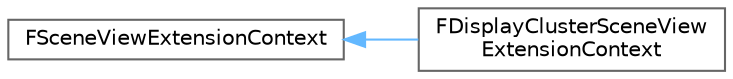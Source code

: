 digraph "Graphical Class Hierarchy"
{
 // INTERACTIVE_SVG=YES
 // LATEX_PDF_SIZE
  bgcolor="transparent";
  edge [fontname=Helvetica,fontsize=10,labelfontname=Helvetica,labelfontsize=10];
  node [fontname=Helvetica,fontsize=10,shape=box,height=0.2,width=0.4];
  rankdir="LR";
  Node0 [id="Node000000",label="FSceneViewExtensionContext",height=0.2,width=0.4,color="grey40", fillcolor="white", style="filled",URL="$de/d28/structFSceneViewExtensionContext.html",tooltip="Contains information about the context in which this scene view extension will be used."];
  Node0 -> Node1 [id="edge4776_Node000000_Node000001",dir="back",color="steelblue1",style="solid",tooltip=" "];
  Node1 [id="Node000001",label="FDisplayClusterSceneView\lExtensionContext",height=0.2,width=0.4,color="grey40", fillcolor="white", style="filled",URL="$d9/daa/structFDisplayClusterSceneViewExtensionContext.html",tooltip="Contains information about the context in which this scene view extension will be used."];
}
